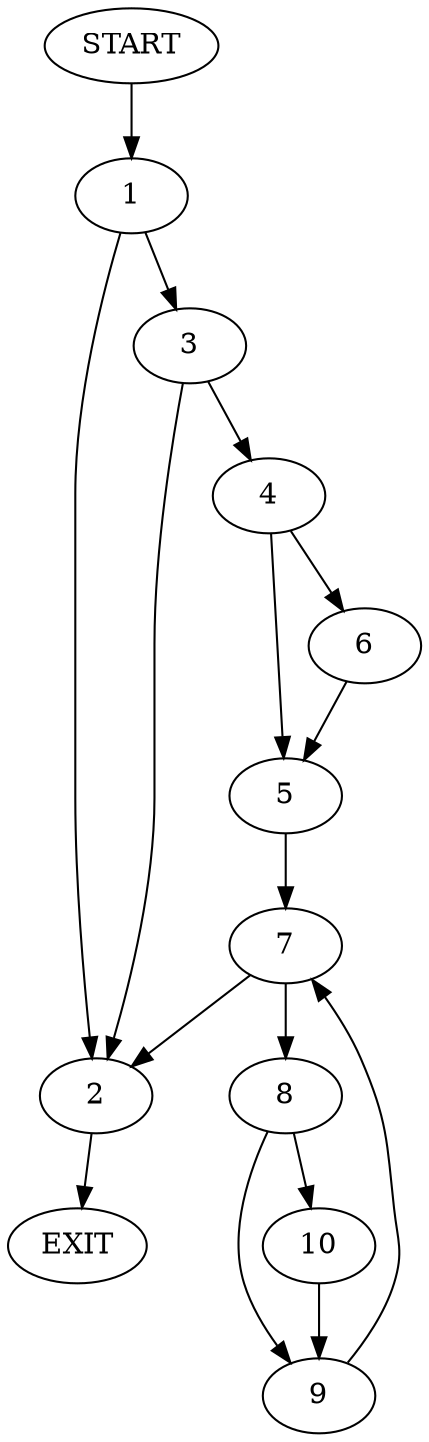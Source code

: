 digraph {
0 [label="START"]
11 [label="EXIT"]
0 -> 1
1 -> 2
1 -> 3
2 -> 11
3 -> 2
3 -> 4
4 -> 5
4 -> 6
5 -> 7
6 -> 5
7 -> 2
7 -> 8
8 -> 9
8 -> 10
9 -> 7
10 -> 9
}
